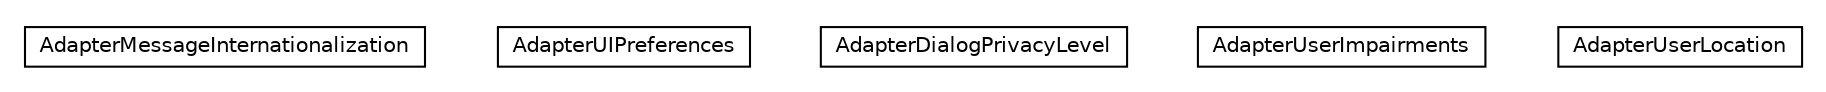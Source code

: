 #!/usr/local/bin/dot
#
# Class diagram 
# Generated by UMLGraph version R5_6-24-gf6e263 (http://www.umlgraph.org/)
#

digraph G {
	edge [fontname="Helvetica",fontsize=10,labelfontname="Helvetica",labelfontsize=10];
	node [fontname="Helvetica",fontsize=10,shape=plaintext];
	nodesep=0.25;
	ranksep=0.5;
	// org.universAAL.ui.dm.adapters.AdapterMessageInternationalization
	c1031435 [label=<<table title="org.universAAL.ui.dm.adapters.AdapterMessageInternationalization" border="0" cellborder="1" cellspacing="0" cellpadding="2" port="p" href="./AdapterMessageInternationalization.html">
		<tr><td><table border="0" cellspacing="0" cellpadding="1">
<tr><td align="center" balign="center"> AdapterMessageInternationalization </td></tr>
		</table></td></tr>
		</table>>, URL="./AdapterMessageInternationalization.html", fontname="Helvetica", fontcolor="black", fontsize=10.0];
	// org.universAAL.ui.dm.adapters.AdapterUIPreferences
	c1031436 [label=<<table title="org.universAAL.ui.dm.adapters.AdapterUIPreferences" border="0" cellborder="1" cellspacing="0" cellpadding="2" port="p" href="./AdapterUIPreferences.html">
		<tr><td><table border="0" cellspacing="0" cellpadding="1">
<tr><td align="center" balign="center"> AdapterUIPreferences </td></tr>
		</table></td></tr>
		</table>>, URL="./AdapterUIPreferences.html", fontname="Helvetica", fontcolor="black", fontsize=10.0];
	// org.universAAL.ui.dm.adapters.AdapterDialogPrivacyLevel
	c1031437 [label=<<table title="org.universAAL.ui.dm.adapters.AdapterDialogPrivacyLevel" border="0" cellborder="1" cellspacing="0" cellpadding="2" port="p" href="./AdapterDialogPrivacyLevel.html">
		<tr><td><table border="0" cellspacing="0" cellpadding="1">
<tr><td align="center" balign="center"> AdapterDialogPrivacyLevel </td></tr>
		</table></td></tr>
		</table>>, URL="./AdapterDialogPrivacyLevel.html", fontname="Helvetica", fontcolor="black", fontsize=10.0];
	// org.universAAL.ui.dm.adapters.AdapterUserImpairments
	c1031438 [label=<<table title="org.universAAL.ui.dm.adapters.AdapterUserImpairments" border="0" cellborder="1" cellspacing="0" cellpadding="2" port="p" href="./AdapterUserImpairments.html">
		<tr><td><table border="0" cellspacing="0" cellpadding="1">
<tr><td align="center" balign="center"> AdapterUserImpairments </td></tr>
		</table></td></tr>
		</table>>, URL="./AdapterUserImpairments.html", fontname="Helvetica", fontcolor="black", fontsize=10.0];
	// org.universAAL.ui.dm.adapters.AdapterUserLocation
	c1031439 [label=<<table title="org.universAAL.ui.dm.adapters.AdapterUserLocation" border="0" cellborder="1" cellspacing="0" cellpadding="2" port="p" href="./AdapterUserLocation.html">
		<tr><td><table border="0" cellspacing="0" cellpadding="1">
<tr><td align="center" balign="center"> AdapterUserLocation </td></tr>
		</table></td></tr>
		</table>>, URL="./AdapterUserLocation.html", fontname="Helvetica", fontcolor="black", fontsize=10.0];
}

